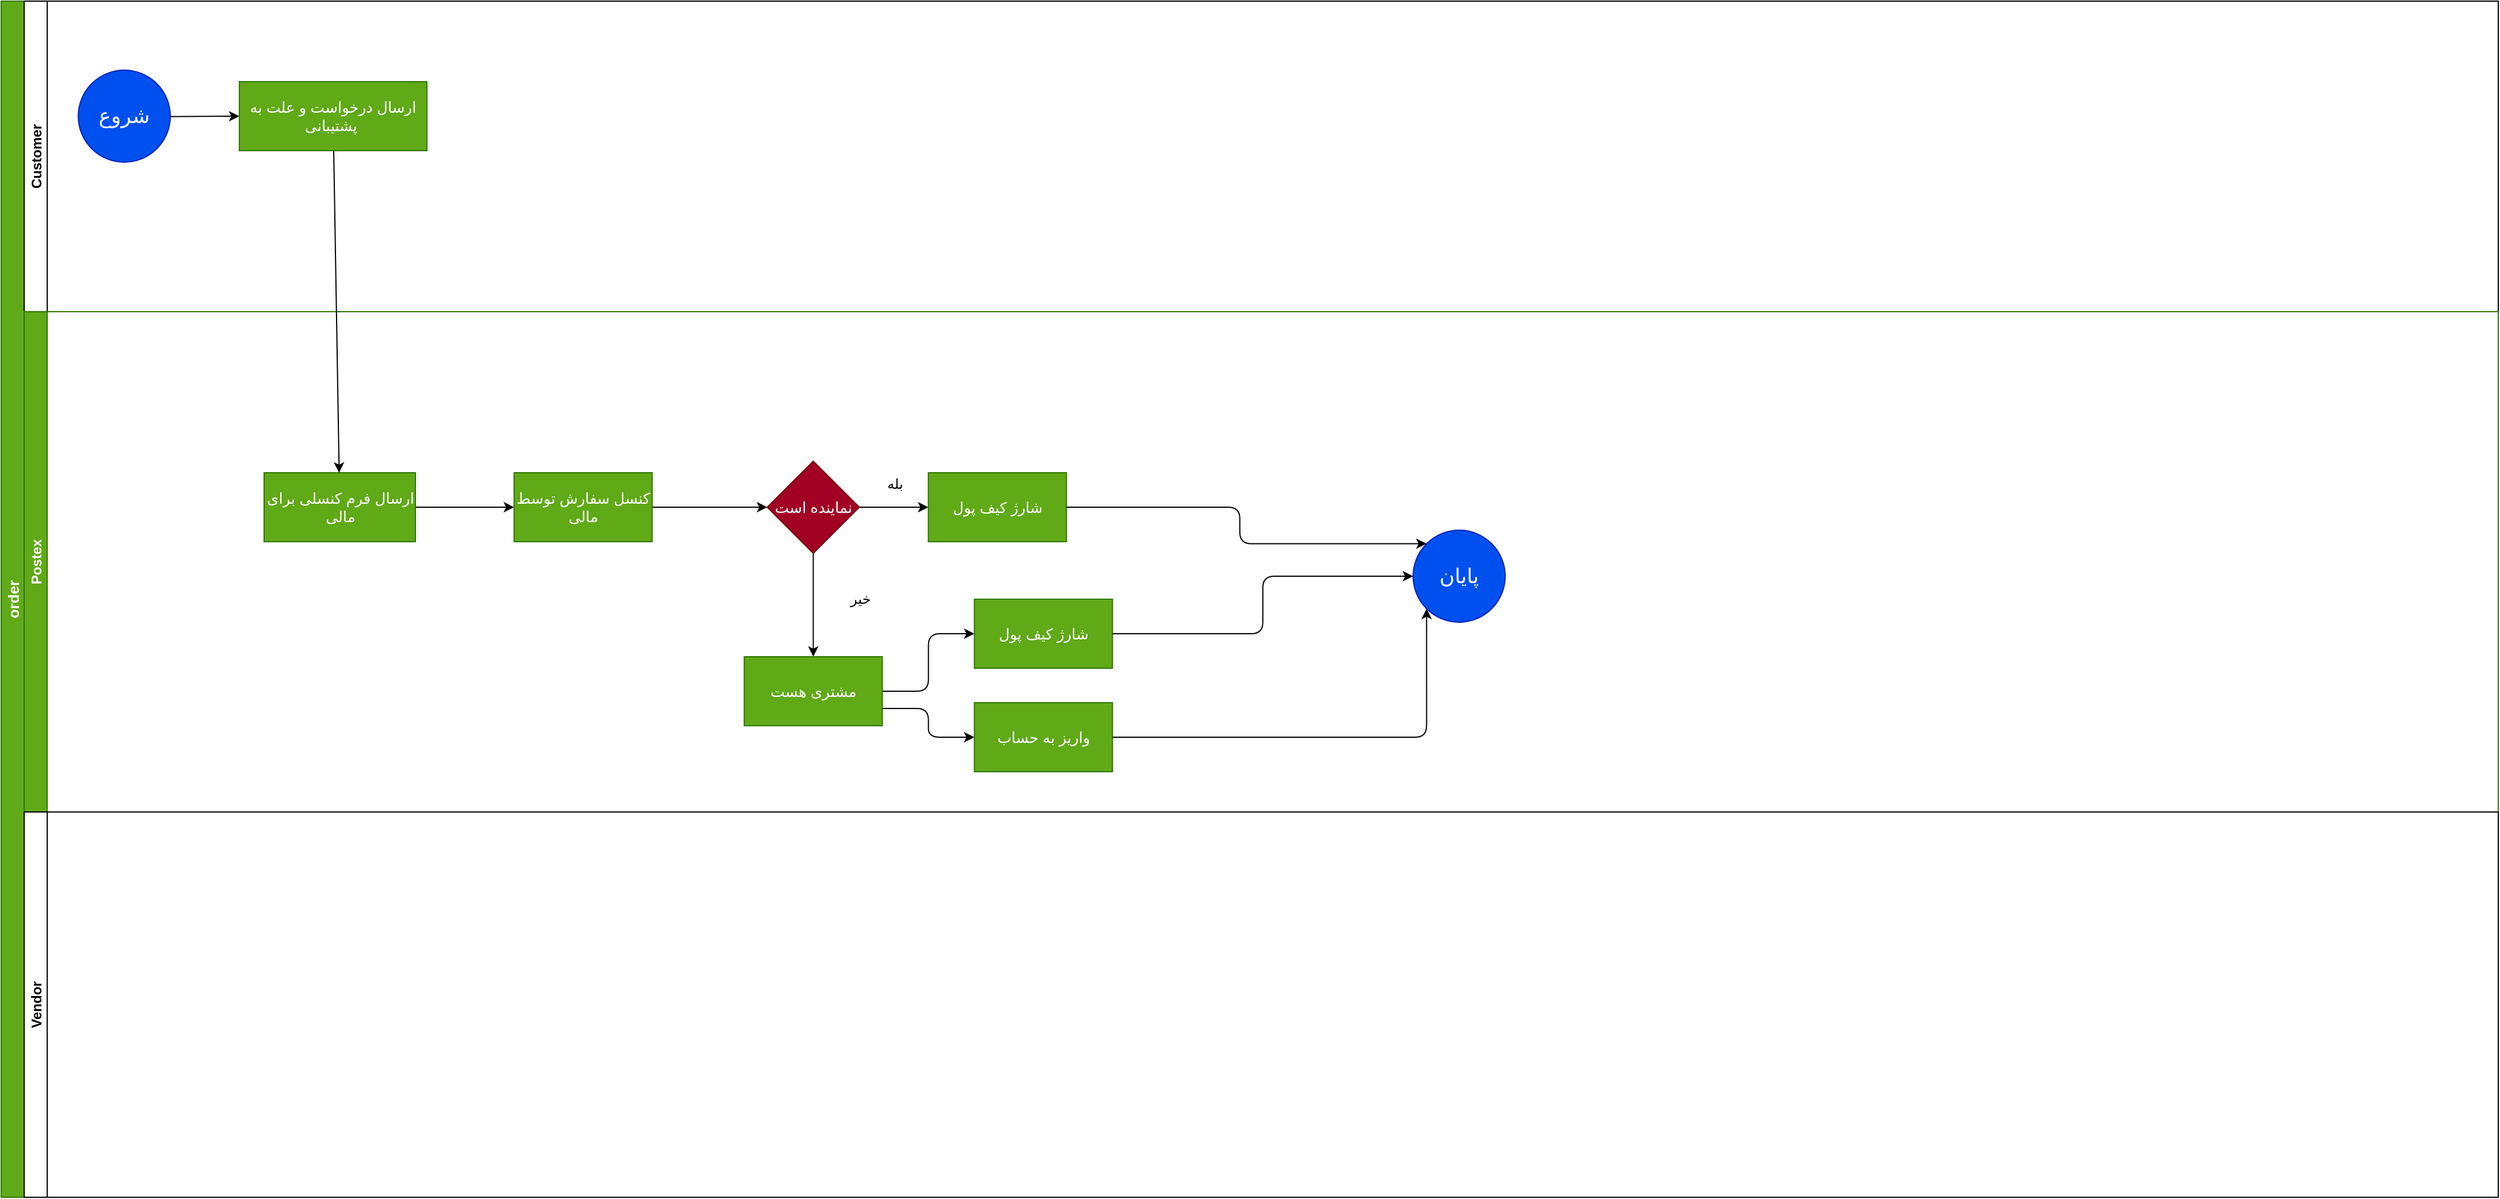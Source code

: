 <mxfile>
    <diagram id="h7SpRwS4_h1bRK7UTGT9" name="Page-1">
        <mxGraphModel dx="772" dy="561" grid="0" gridSize="10" guides="1" tooltips="1" connect="1" arrows="1" fold="1" page="1" pageScale="1" pageWidth="2336" pageHeight="1654" math="0" shadow="0">
            <root>
                <mxCell id="0"/>
                <mxCell id="1" parent="0"/>
                <mxCell id="2" value="order" style="swimlane;childLayout=stackLayout;resizeParent=1;resizeParentMax=0;horizontal=0;startSize=20;horizontalStack=0;fillColor=#60a917;strokeColor=#2D7600;fontColor=#ffffff;fontSize=13;" parent="1" vertex="1">
                    <mxGeometry x="83" y="80" width="2170" height="1040" as="geometry"/>
                </mxCell>
                <mxCell id="3" value="Customer" style="swimlane;startSize=20;horizontal=0;" parent="2" vertex="1">
                    <mxGeometry x="20" width="2150" height="270" as="geometry"/>
                </mxCell>
                <mxCell id="71" value="" style="edgeStyle=none;html=1;" parent="3" source="6" target="70" edge="1">
                    <mxGeometry relative="1" as="geometry"/>
                </mxCell>
                <mxCell id="6" value="&lt;font style=&quot;font-size: 18px&quot;&gt;شروع&lt;/font&gt;" style="ellipse;whiteSpace=wrap;html=1;aspect=fixed;fontSize=13;fillColor=#0050ef;strokeColor=#001DBC;fontColor=#ffffff;" parent="3" vertex="1">
                    <mxGeometry x="47" y="60" width="80" height="80" as="geometry"/>
                </mxCell>
                <mxCell id="70" value="ارسال درخواست و علت به پشتیبانی&amp;nbsp;" style="whiteSpace=wrap;html=1;fontSize=13;fontColor=#ffffff;strokeColor=#2D7600;fillColor=#60a917;" parent="3" vertex="1">
                    <mxGeometry x="187" y="70" width="163" height="60" as="geometry"/>
                </mxCell>
                <mxCell id="4" value="Postex" style="swimlane;startSize=20;horizontal=0;fillColor=#60a917;strokeColor=#2D7600;fontColor=#ffffff;" parent="2" vertex="1">
                    <mxGeometry x="20" y="270" width="2150" height="435" as="geometry"/>
                </mxCell>
                <mxCell id="75" value="" style="edgeStyle=none;html=1;" parent="4" source="72" target="74" edge="1">
                    <mxGeometry relative="1" as="geometry"/>
                </mxCell>
                <mxCell id="72" value="ارسال فرم کنسلی برای مالی" style="whiteSpace=wrap;html=1;fontSize=13;fontColor=#ffffff;strokeColor=#2D7600;fillColor=#60a917;" parent="4" vertex="1">
                    <mxGeometry x="208.5" y="140" width="131.5" height="60" as="geometry"/>
                </mxCell>
                <mxCell id="77" value="" style="edgeStyle=none;html=1;" parent="4" source="74" target="76" edge="1">
                    <mxGeometry relative="1" as="geometry"/>
                </mxCell>
                <mxCell id="74" value="کنسل سفارش توسط مالی" style="whiteSpace=wrap;html=1;fontSize=13;fontColor=#ffffff;strokeColor=#2D7600;fillColor=#60a917;" parent="4" vertex="1">
                    <mxGeometry x="425.75" y="140" width="120" height="60" as="geometry"/>
                </mxCell>
                <mxCell id="81" value="" style="edgeStyle=none;html=1;" parent="4" source="76" target="80" edge="1">
                    <mxGeometry relative="1" as="geometry"/>
                </mxCell>
                <mxCell id="83" value="" style="edgeStyle=none;html=1;" parent="4" source="76" target="82" edge="1">
                    <mxGeometry relative="1" as="geometry"/>
                </mxCell>
                <mxCell id="76" value="نماینده است" style="rhombus;whiteSpace=wrap;html=1;fontSize=13;fontColor=#ffffff;strokeColor=#6F0000;fillColor=#a20025;" parent="4" vertex="1">
                    <mxGeometry x="645.75" y="130" width="80" height="80" as="geometry"/>
                </mxCell>
                <mxCell id="80" value="شارژ کیف پول" style="whiteSpace=wrap;html=1;fontSize=13;fontColor=#ffffff;strokeColor=#2D7600;fillColor=#60a917;" parent="4" vertex="1">
                    <mxGeometry x="785.75" y="140" width="120" height="60" as="geometry"/>
                </mxCell>
                <mxCell id="86" value="" style="edgeStyle=orthogonalEdgeStyle;html=1;" parent="4" source="82" target="84" edge="1">
                    <mxGeometry relative="1" as="geometry"/>
                </mxCell>
                <mxCell id="88" style="edgeStyle=orthogonalEdgeStyle;html=1;exitX=1;exitY=0.75;exitDx=0;exitDy=0;entryX=0;entryY=0.5;entryDx=0;entryDy=0;" parent="4" source="82" target="87" edge="1">
                    <mxGeometry relative="1" as="geometry"/>
                </mxCell>
                <mxCell id="82" value="مشتری هست" style="whiteSpace=wrap;html=1;fontSize=13;fontColor=#ffffff;strokeColor=#2D7600;fillColor=#60a917;" parent="4" vertex="1">
                    <mxGeometry x="625.75" y="300" width="120" height="60" as="geometry"/>
                </mxCell>
                <mxCell id="84" value="شارژ کیف پول" style="whiteSpace=wrap;html=1;fontSize=13;fontColor=#ffffff;strokeColor=#2D7600;fillColor=#60a917;" parent="4" vertex="1">
                    <mxGeometry x="825.75" y="250" width="120" height="60" as="geometry"/>
                </mxCell>
                <mxCell id="87" value="واریز به حساب" style="whiteSpace=wrap;html=1;fontSize=13;fontColor=#ffffff;strokeColor=#2D7600;fillColor=#60a917;" parent="4" vertex="1">
                    <mxGeometry x="825.75" y="340" width="120" height="60" as="geometry"/>
                </mxCell>
                <mxCell id="89" value="&lt;font color=&quot;#000000&quot;&gt;بله&lt;/font&gt;" style="text;html=1;strokeColor=none;fillColor=none;align=center;verticalAlign=middle;whiteSpace=wrap;rounded=0;" parent="4" vertex="1">
                    <mxGeometry x="737" y="140" width="40" height="20" as="geometry"/>
                </mxCell>
                <mxCell id="13" value="Vendor" style="swimlane;startSize=20;horizontal=0;" parent="2" vertex="1">
                    <mxGeometry x="20" y="705" width="2150" height="335" as="geometry"/>
                </mxCell>
                <mxCell id="73" value="" style="edgeStyle=none;html=1;" parent="2" source="70" target="72" edge="1">
                    <mxGeometry relative="1" as="geometry"/>
                </mxCell>
                <mxCell id="90" value="&lt;font color=&quot;#000000&quot;&gt;خیر&lt;/font&gt;" style="text;html=1;strokeColor=none;fillColor=none;align=center;verticalAlign=middle;whiteSpace=wrap;rounded=0;" parent="1" vertex="1">
                    <mxGeometry x="810" y="590" width="40" height="20" as="geometry"/>
                </mxCell>
                <mxCell id="91" value="&lt;font style=&quot;font-size: 18px&quot;&gt;پایان&lt;/font&gt;" style="ellipse;whiteSpace=wrap;html=1;aspect=fixed;fontSize=13;fillColor=#0050ef;strokeColor=#001DBC;fontColor=#ffffff;" parent="1" vertex="1">
                    <mxGeometry x="1310" y="540" width="80" height="80" as="geometry"/>
                </mxCell>
                <mxCell id="92" style="edgeStyle=orthogonalEdgeStyle;html=1;exitX=1;exitY=0.5;exitDx=0;exitDy=0;entryX=0;entryY=0;entryDx=0;entryDy=0;" parent="1" source="80" target="91" edge="1">
                    <mxGeometry relative="1" as="geometry"/>
                </mxCell>
                <mxCell id="93" style="edgeStyle=orthogonalEdgeStyle;html=1;exitX=1;exitY=0.5;exitDx=0;exitDy=0;entryX=0;entryY=0.5;entryDx=0;entryDy=0;" parent="1" source="84" target="91" edge="1">
                    <mxGeometry relative="1" as="geometry"/>
                </mxCell>
                <mxCell id="94" style="edgeStyle=orthogonalEdgeStyle;html=1;exitX=1;exitY=0.5;exitDx=0;exitDy=0;entryX=0;entryY=1;entryDx=0;entryDy=0;" parent="1" source="87" target="91" edge="1">
                    <mxGeometry relative="1" as="geometry"/>
                </mxCell>
            </root>
        </mxGraphModel>
    </diagram>
</mxfile>